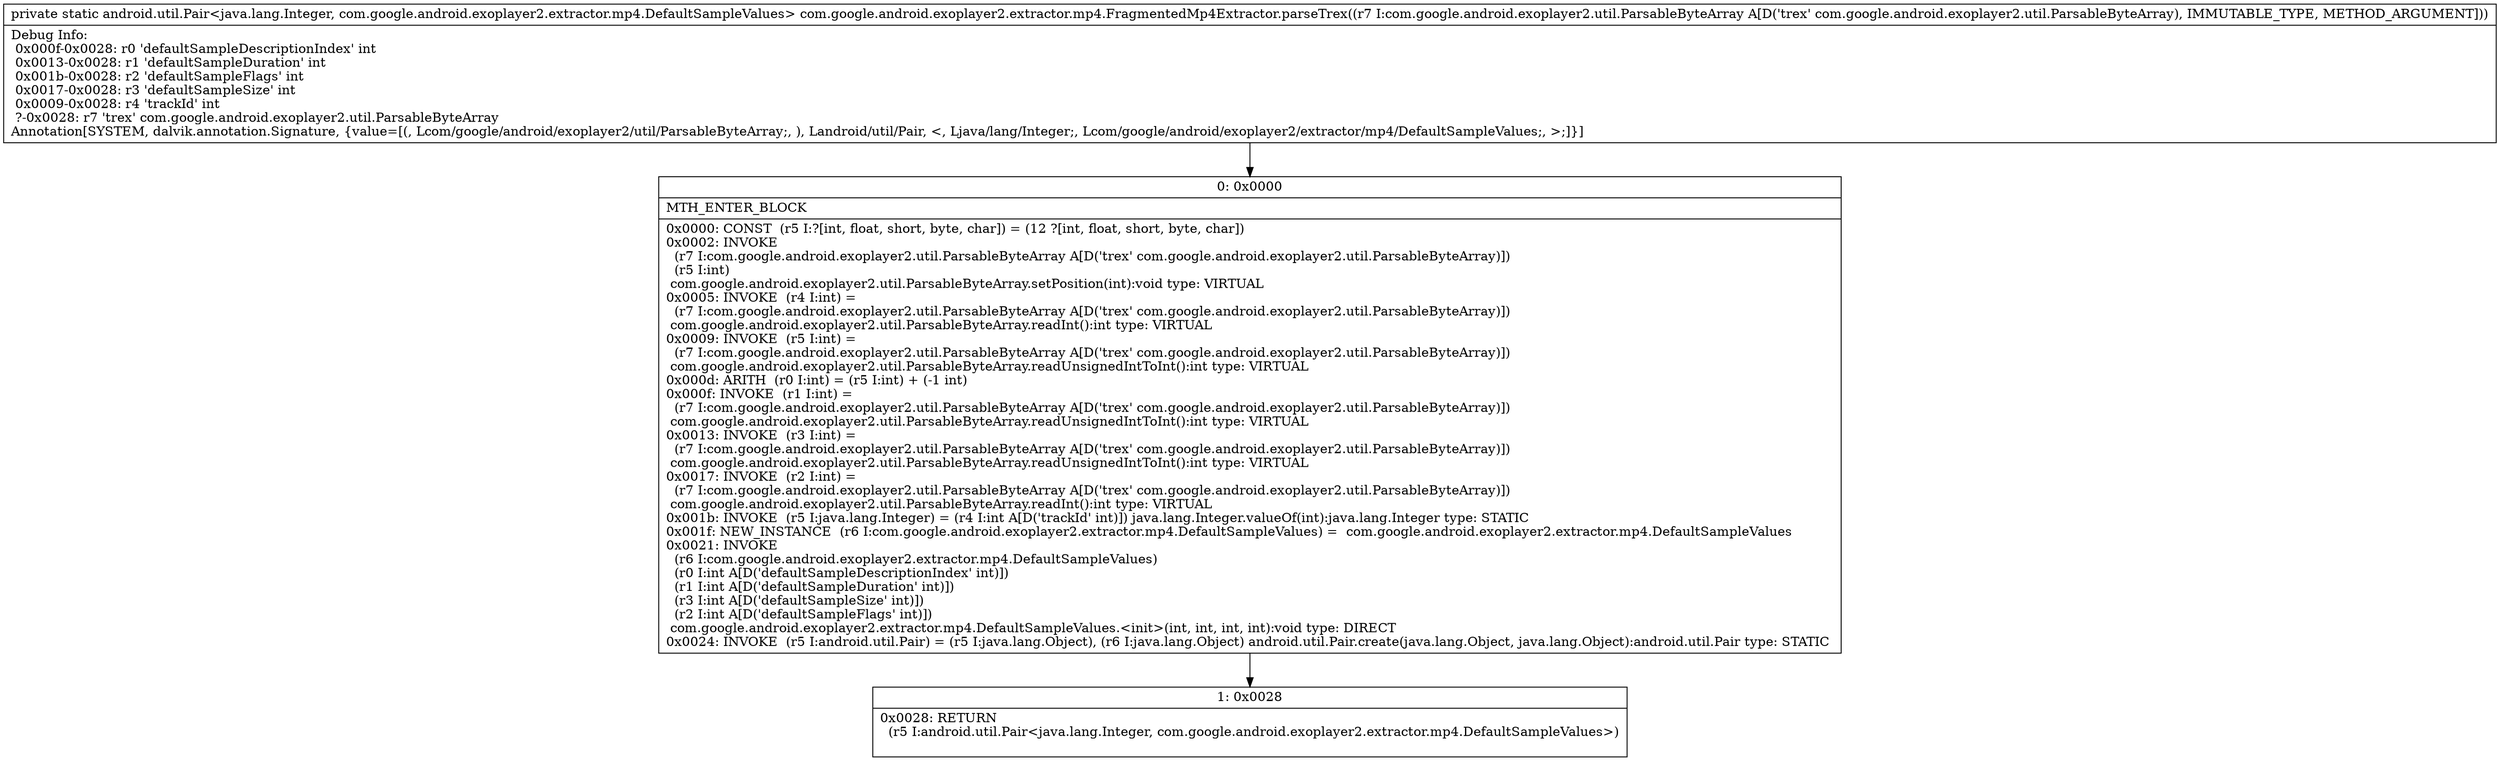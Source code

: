 digraph "CFG forcom.google.android.exoplayer2.extractor.mp4.FragmentedMp4Extractor.parseTrex(Lcom\/google\/android\/exoplayer2\/util\/ParsableByteArray;)Landroid\/util\/Pair;" {
Node_0 [shape=record,label="{0\:\ 0x0000|MTH_ENTER_BLOCK\l|0x0000: CONST  (r5 I:?[int, float, short, byte, char]) = (12 ?[int, float, short, byte, char]) \l0x0002: INVOKE  \l  (r7 I:com.google.android.exoplayer2.util.ParsableByteArray A[D('trex' com.google.android.exoplayer2.util.ParsableByteArray)])\l  (r5 I:int)\l com.google.android.exoplayer2.util.ParsableByteArray.setPosition(int):void type: VIRTUAL \l0x0005: INVOKE  (r4 I:int) = \l  (r7 I:com.google.android.exoplayer2.util.ParsableByteArray A[D('trex' com.google.android.exoplayer2.util.ParsableByteArray)])\l com.google.android.exoplayer2.util.ParsableByteArray.readInt():int type: VIRTUAL \l0x0009: INVOKE  (r5 I:int) = \l  (r7 I:com.google.android.exoplayer2.util.ParsableByteArray A[D('trex' com.google.android.exoplayer2.util.ParsableByteArray)])\l com.google.android.exoplayer2.util.ParsableByteArray.readUnsignedIntToInt():int type: VIRTUAL \l0x000d: ARITH  (r0 I:int) = (r5 I:int) + (\-1 int) \l0x000f: INVOKE  (r1 I:int) = \l  (r7 I:com.google.android.exoplayer2.util.ParsableByteArray A[D('trex' com.google.android.exoplayer2.util.ParsableByteArray)])\l com.google.android.exoplayer2.util.ParsableByteArray.readUnsignedIntToInt():int type: VIRTUAL \l0x0013: INVOKE  (r3 I:int) = \l  (r7 I:com.google.android.exoplayer2.util.ParsableByteArray A[D('trex' com.google.android.exoplayer2.util.ParsableByteArray)])\l com.google.android.exoplayer2.util.ParsableByteArray.readUnsignedIntToInt():int type: VIRTUAL \l0x0017: INVOKE  (r2 I:int) = \l  (r7 I:com.google.android.exoplayer2.util.ParsableByteArray A[D('trex' com.google.android.exoplayer2.util.ParsableByteArray)])\l com.google.android.exoplayer2.util.ParsableByteArray.readInt():int type: VIRTUAL \l0x001b: INVOKE  (r5 I:java.lang.Integer) = (r4 I:int A[D('trackId' int)]) java.lang.Integer.valueOf(int):java.lang.Integer type: STATIC \l0x001f: NEW_INSTANCE  (r6 I:com.google.android.exoplayer2.extractor.mp4.DefaultSampleValues) =  com.google.android.exoplayer2.extractor.mp4.DefaultSampleValues \l0x0021: INVOKE  \l  (r6 I:com.google.android.exoplayer2.extractor.mp4.DefaultSampleValues)\l  (r0 I:int A[D('defaultSampleDescriptionIndex' int)])\l  (r1 I:int A[D('defaultSampleDuration' int)])\l  (r3 I:int A[D('defaultSampleSize' int)])\l  (r2 I:int A[D('defaultSampleFlags' int)])\l com.google.android.exoplayer2.extractor.mp4.DefaultSampleValues.\<init\>(int, int, int, int):void type: DIRECT \l0x0024: INVOKE  (r5 I:android.util.Pair) = (r5 I:java.lang.Object), (r6 I:java.lang.Object) android.util.Pair.create(java.lang.Object, java.lang.Object):android.util.Pair type: STATIC \l}"];
Node_1 [shape=record,label="{1\:\ 0x0028|0x0028: RETURN  \l  (r5 I:android.util.Pair\<java.lang.Integer, com.google.android.exoplayer2.extractor.mp4.DefaultSampleValues\>)\l \l}"];
MethodNode[shape=record,label="{private static android.util.Pair\<java.lang.Integer, com.google.android.exoplayer2.extractor.mp4.DefaultSampleValues\> com.google.android.exoplayer2.extractor.mp4.FragmentedMp4Extractor.parseTrex((r7 I:com.google.android.exoplayer2.util.ParsableByteArray A[D('trex' com.google.android.exoplayer2.util.ParsableByteArray), IMMUTABLE_TYPE, METHOD_ARGUMENT]))  | Debug Info:\l  0x000f\-0x0028: r0 'defaultSampleDescriptionIndex' int\l  0x0013\-0x0028: r1 'defaultSampleDuration' int\l  0x001b\-0x0028: r2 'defaultSampleFlags' int\l  0x0017\-0x0028: r3 'defaultSampleSize' int\l  0x0009\-0x0028: r4 'trackId' int\l  ?\-0x0028: r7 'trex' com.google.android.exoplayer2.util.ParsableByteArray\lAnnotation[SYSTEM, dalvik.annotation.Signature, \{value=[(, Lcom\/google\/android\/exoplayer2\/util\/ParsableByteArray;, ), Landroid\/util\/Pair, \<, Ljava\/lang\/Integer;, Lcom\/google\/android\/exoplayer2\/extractor\/mp4\/DefaultSampleValues;, \>;]\}]\l}"];
MethodNode -> Node_0;
Node_0 -> Node_1;
}

